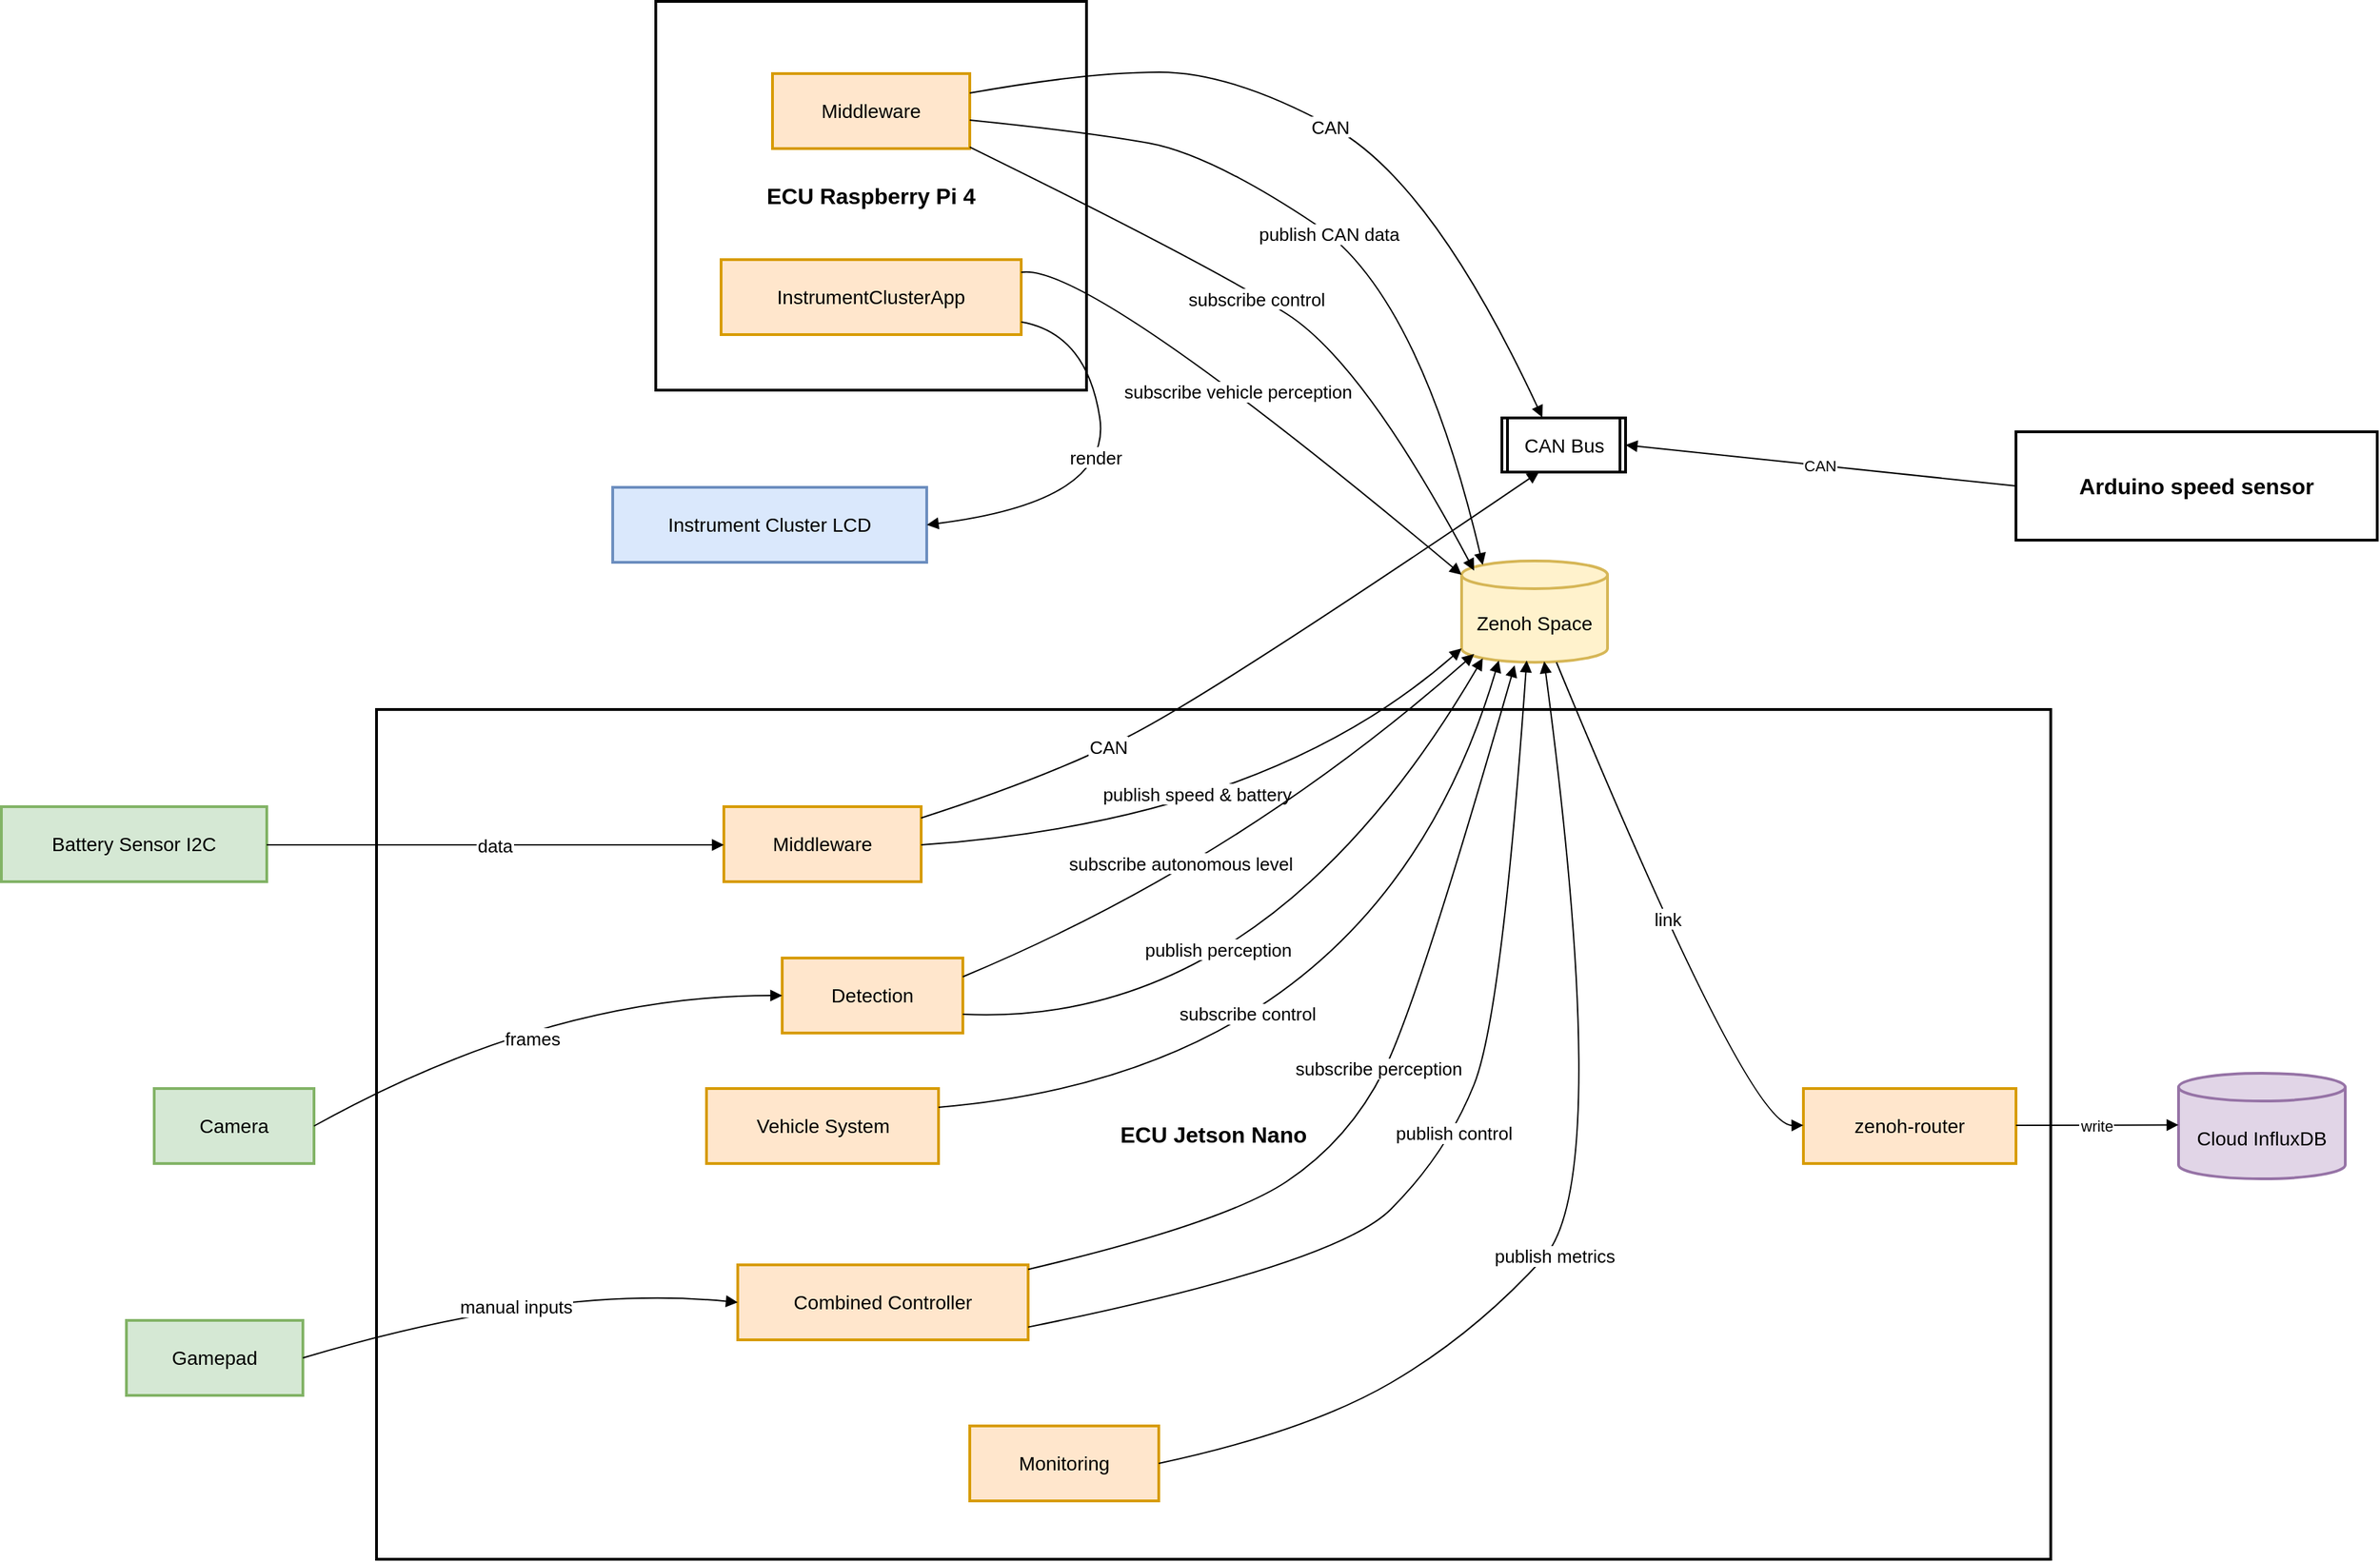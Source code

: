 <mxfile version="28.1.1">
  <diagram name="Page-1" id="OM_sHuSEF1frfqFUFy3i">
    <mxGraphModel dx="2565" dy="1645" grid="1" gridSize="10" guides="1" tooltips="1" connect="1" arrows="1" fold="1" page="1" pageScale="1" pageWidth="850" pageHeight="1100" math="0" shadow="0">
      <root>
        <mxCell id="0" />
        <mxCell id="1" parent="0" />
        <mxCell id="tz2Queb-3kquGu2dCrOk-1" value="ECU Raspberry Pi 4" style="whiteSpace=wrap;strokeWidth=2;fontSize=16;fontStyle=1" vertex="1" parent="1">
          <mxGeometry x="391" y="20" width="310" height="280" as="geometry" />
        </mxCell>
        <mxCell id="tz2Queb-3kquGu2dCrOk-2" value="ECU Jetson Nano" style="whiteSpace=wrap;strokeWidth=2;fontSize=16;fontStyle=1" vertex="1" parent="1">
          <mxGeometry x="190" y="530" width="1205" height="612" as="geometry" />
        </mxCell>
        <mxCell id="tz2Queb-3kquGu2dCrOk-3" value="CAN Bus" style="strokeWidth=2;shape=process;whiteSpace=wrap;size=0.04;fontSize=14;" vertex="1" parent="1">
          <mxGeometry x="1000" y="320" width="89" height="39" as="geometry" />
        </mxCell>
        <mxCell id="tz2Queb-3kquGu2dCrOk-4" value="Zenoh Space" style="shape=cylinder3;boundedLbl=1;backgroundOutline=1;size=10;strokeWidth=2;whiteSpace=wrap;fillColor=#fff2cc;strokeColor=#d6b656;fontSize=14;" vertex="1" parent="1">
          <mxGeometry x="971" y="423" width="105" height="73" as="geometry" />
        </mxCell>
        <mxCell id="tz2Queb-3kquGu2dCrOk-5" value="Cloud InfluxDB" style="shape=cylinder3;boundedLbl=1;backgroundOutline=1;size=10;strokeWidth=2;whiteSpace=wrap;fillColor=#e1d5e7;strokeColor=#9673a6;fontSize=14;" vertex="1" parent="1">
          <mxGeometry x="1487" y="792" width="120" height="76" as="geometry" />
        </mxCell>
        <mxCell id="tz2Queb-3kquGu2dCrOk-6" value="Arduino speed sensor" style="whiteSpace=wrap;strokeWidth=2;fontSize=16;fontStyle=1" vertex="1" parent="1">
          <mxGeometry x="1370" y="330" width="260" height="78" as="geometry" />
        </mxCell>
        <mxCell id="tz2Queb-3kquGu2dCrOk-7" value="Camera" style="whiteSpace=wrap;strokeWidth=2;fillColor=#d5e8d4;strokeColor=#82b366;fontSize=14;" vertex="1" parent="1">
          <mxGeometry x="30" y="803" width="115" height="54" as="geometry" />
        </mxCell>
        <mxCell id="tz2Queb-3kquGu2dCrOk-8" value="Gamepad" style="whiteSpace=wrap;strokeWidth=2;fillColor=#d5e8d4;strokeColor=#82b366;fontSize=14;" vertex="1" parent="1">
          <mxGeometry x="10" y="970" width="127" height="54" as="geometry" />
        </mxCell>
        <mxCell id="tz2Queb-3kquGu2dCrOk-9" value="Instrument Cluster LCD" style="whiteSpace=wrap;strokeWidth=2;fillColor=#dae8fc;strokeColor=#6c8ebf;fontSize=14;" vertex="1" parent="1">
          <mxGeometry x="360" y="370" width="226" height="54" as="geometry" />
        </mxCell>
        <mxCell id="tz2Queb-3kquGu2dCrOk-10" value="Detection" style="whiteSpace=wrap;strokeWidth=2;fillColor=#ffe6cc;strokeColor=#d79b00;fontSize=14;" vertex="1" parent="1">
          <mxGeometry x="482" y="709" width="130" height="54" as="geometry" />
        </mxCell>
        <mxCell id="tz2Queb-3kquGu2dCrOk-11" value="Combined Controller" style="whiteSpace=wrap;strokeWidth=2;fillColor=#ffe6cc;strokeColor=#d79b00;fontSize=14;" vertex="1" parent="1">
          <mxGeometry x="450" y="930" width="209" height="54" as="geometry" />
        </mxCell>
        <mxCell id="tz2Queb-3kquGu2dCrOk-12" value="Vehicle System" style="whiteSpace=wrap;strokeWidth=2;fillColor=#ffe6cc;strokeColor=#d79b00;fontSize=14;" vertex="1" parent="1">
          <mxGeometry x="427.5" y="803" width="167" height="54" as="geometry" />
        </mxCell>
        <mxCell id="tz2Queb-3kquGu2dCrOk-13" value="Middleware" style="whiteSpace=wrap;strokeWidth=2;fillColor=#ffe6cc;strokeColor=#d79b00;fontSize=14;" vertex="1" parent="1">
          <mxGeometry x="440" y="600" width="142" height="54" as="geometry" />
        </mxCell>
        <mxCell id="tz2Queb-3kquGu2dCrOk-14" value="Battery Sensor I2C" style="whiteSpace=wrap;strokeWidth=2;fillColor=#d5e8d4;strokeColor=#82b366;fontSize=14;" vertex="1" parent="1">
          <mxGeometry x="-80" y="600" width="191" height="54" as="geometry" />
        </mxCell>
        <mxCell id="tz2Queb-3kquGu2dCrOk-15" value="Monitoring" style="whiteSpace=wrap;strokeWidth=2;fillColor=#ffe6cc;strokeColor=#d79b00;fontSize=14;" vertex="1" parent="1">
          <mxGeometry x="617" y="1046" width="136" height="54" as="geometry" />
        </mxCell>
        <mxCell id="tz2Queb-3kquGu2dCrOk-16" value="zenoh-router" style="whiteSpace=wrap;strokeWidth=2;fillColor=#ffe6cc;strokeColor=#d79b00;fontSize=14;" vertex="1" parent="1">
          <mxGeometry x="1217" y="803" width="153" height="54" as="geometry" />
        </mxCell>
        <mxCell id="tz2Queb-3kquGu2dCrOk-17" value="Middleware" style="whiteSpace=wrap;strokeWidth=2;fillColor=#ffe6cc;strokeColor=#d79b00;fontSize=14;" vertex="1" parent="1">
          <mxGeometry x="475" y="72" width="142" height="54" as="geometry" />
        </mxCell>
        <mxCell id="tz2Queb-3kquGu2dCrOk-18" value="InstrumentClusterApp" style="whiteSpace=wrap;strokeWidth=2;fillColor=#ffe6cc;strokeColor=#d79b00;fontSize=14;" vertex="1" parent="1">
          <mxGeometry x="438" y="206" width="216" height="54" as="geometry" />
        </mxCell>
        <mxCell id="tz2Queb-3kquGu2dCrOk-19" value="CAN" style="curved=1;startArrow=none;endArrow=block;exitX=0;exitY=0.5;rounded=0;exitDx=0;exitDy=0;entryX=1;entryY=0.5;entryDx=0;entryDy=0;" edge="1" parent="1" source="tz2Queb-3kquGu2dCrOk-6" target="tz2Queb-3kquGu2dCrOk-3">
          <mxGeometry relative="1" as="geometry">
            <Array as="points" />
            <mxPoint x="1070" y="354" as="targetPoint" />
          </mxGeometry>
        </mxCell>
        <mxCell id="tz2Queb-3kquGu2dCrOk-20" value="CAN" style="curved=1;startArrow=none;endArrow=block;exitX=1;exitY=0.15;entryX=0.3;entryY=1;rounded=0;strokeColor=default;align=center;verticalAlign=middle;fontFamily=Helvetica;fontSize=13;fontColor=default;labelBackgroundColor=default;" edge="1" parent="1" source="tz2Queb-3kquGu2dCrOk-13" target="tz2Queb-3kquGu2dCrOk-3">
          <mxGeometry x="-0.435" relative="1" as="geometry">
            <Array as="points">
              <mxPoint x="670" y="580" />
              <mxPoint x="790" y="520" />
            </Array>
            <mxPoint as="offset" />
          </mxGeometry>
        </mxCell>
        <mxCell id="tz2Queb-3kquGu2dCrOk-22" value="CAN" style="curved=1;startArrow=none;endArrow=block;exitX=1;exitY=0.26;entryX=0.327;entryY=-0.009;rounded=0;entryDx=0;entryDy=0;entryPerimeter=0;strokeColor=default;align=center;verticalAlign=middle;fontFamily=Helvetica;fontSize=13;fontColor=default;labelBackgroundColor=default;" edge="1" parent="1" source="tz2Queb-3kquGu2dCrOk-17" target="tz2Queb-3kquGu2dCrOk-3">
          <mxGeometry relative="1" as="geometry">
            <Array as="points">
              <mxPoint x="701" y="71" />
              <mxPoint x="806" y="71" />
              <mxPoint x="950" y="150" />
            </Array>
          </mxGeometry>
        </mxCell>
        <mxCell id="tz2Queb-3kquGu2dCrOk-23" value="frames" style="curved=1;startArrow=none;endArrow=block;exitX=1;exitY=0.5;entryX=0;entryY=0.5;rounded=0;fontSize=13;strokeColor=default;align=center;verticalAlign=middle;fontFamily=Helvetica;fontColor=default;labelBackgroundColor=default;exitDx=0;exitDy=0;" edge="1" parent="1" source="tz2Queb-3kquGu2dCrOk-7" target="tz2Queb-3kquGu2dCrOk-10">
          <mxGeometry x="-0.067" y="-21" relative="1" as="geometry">
            <Array as="points">
              <mxPoint x="314" y="736" />
            </Array>
            <mxPoint as="offset" />
          </mxGeometry>
        </mxCell>
        <mxCell id="tz2Queb-3kquGu2dCrOk-24" value="manual inputs" style="curved=1;startArrow=none;endArrow=block;exitX=1;exitY=0.5;entryX=0;entryY=0.5;rounded=0;strokeColor=default;align=center;verticalAlign=middle;fontFamily=Helvetica;fontSize=13;fontColor=default;labelBackgroundColor=default;exitDx=0;exitDy=0;" edge="1" parent="1" source="tz2Queb-3kquGu2dCrOk-8" target="tz2Queb-3kquGu2dCrOk-11">
          <mxGeometry x="-0.022" y="-8" relative="1" as="geometry">
            <Array as="points">
              <mxPoint x="314" y="944" />
            </Array>
            <mxPoint x="1" as="offset" />
          </mxGeometry>
        </mxCell>
        <mxCell id="tz2Queb-3kquGu2dCrOk-25" value="data" style="curved=1;startArrow=none;endArrow=block;exitX=1;exitY=0.51;entryX=0;entryY=0.51;rounded=0;fontSize=13;strokeColor=default;align=center;verticalAlign=middle;fontFamily=Helvetica;fontColor=default;labelBackgroundColor=default;" edge="1" parent="1" source="tz2Queb-3kquGu2dCrOk-14" target="tz2Queb-3kquGu2dCrOk-13">
          <mxGeometry relative="1" as="geometry">
            <Array as="points" />
          </mxGeometry>
        </mxCell>
        <mxCell id="tz2Queb-3kquGu2dCrOk-26" value="publish perception" style="curved=1;startArrow=none;endArrow=block;exitX=1;exitY=0.75;rounded=0;exitDx=0;exitDy=0;entryX=0.145;entryY=1;entryDx=0;entryDy=-2.9;entryPerimeter=0;strokeColor=default;align=center;verticalAlign=middle;fontFamily=Helvetica;fontSize=13;fontColor=default;labelBackgroundColor=default;" edge="1" parent="1" source="tz2Queb-3kquGu2dCrOk-10" target="tz2Queb-3kquGu2dCrOk-4">
          <mxGeometry x="-0.311" y="56" relative="1" as="geometry">
            <Array as="points">
              <mxPoint x="830" y="760" />
            </Array>
            <mxPoint x="990" y="495" as="targetPoint" />
            <mxPoint as="offset" />
          </mxGeometry>
        </mxCell>
        <mxCell id="tz2Queb-3kquGu2dCrOk-27" value="publish metrics" style="curved=1;startArrow=none;endArrow=block;exitX=0.99;exitY=0.5;entryX=0.566;entryY=0.991;rounded=0;entryDx=0;entryDy=0;entryPerimeter=0;strokeColor=default;align=center;verticalAlign=middle;fontFamily=Helvetica;fontSize=13;fontColor=default;labelBackgroundColor=default;" edge="1" parent="1" source="tz2Queb-3kquGu2dCrOk-15" target="tz2Queb-3kquGu2dCrOk-4">
          <mxGeometry x="-0.151" y="-4" relative="1" as="geometry">
            <Array as="points">
              <mxPoint x="860" y="1050" />
              <mxPoint x="980" y="980" />
              <mxPoint x="1080" y="870" />
            </Array>
            <mxPoint x="1" as="offset" />
          </mxGeometry>
        </mxCell>
        <mxCell id="tz2Queb-3kquGu2dCrOk-28" value="publish speed &amp; battery" style="curved=1;startArrow=none;endArrow=block;exitX=1;exitY=0.51;rounded=0;entryX=0;entryY=1;entryDx=0;entryDy=-10;entryPerimeter=0;strokeColor=default;align=center;verticalAlign=middle;fontFamily=Helvetica;fontSize=13;fontColor=default;labelBackgroundColor=default;" edge="1" parent="1" source="tz2Queb-3kquGu2dCrOk-13" target="tz2Queb-3kquGu2dCrOk-4">
          <mxGeometry x="-0.078" y="23" relative="1" as="geometry">
            <Array as="points">
              <mxPoint x="830" y="610" />
            </Array>
            <mxPoint x="970" y="490" as="targetPoint" />
            <mxPoint as="offset" />
          </mxGeometry>
        </mxCell>
        <mxCell id="tz2Queb-3kquGu2dCrOk-29" value="subscribe autonomous level" style="curved=1;startArrow=none;endArrow=block;exitX=1;exitY=0.25;rounded=0;exitDx=0;exitDy=0;strokeColor=default;align=center;verticalAlign=middle;fontFamily=Helvetica;fontSize=13;fontColor=default;labelBackgroundColor=default;" edge="1" parent="1" source="tz2Queb-3kquGu2dCrOk-10">
          <mxGeometry x="-0.195" y="15" relative="1" as="geometry">
            <Array as="points">
              <mxPoint x="810" y="640" />
            </Array>
            <mxPoint x="980" y="490" as="targetPoint" />
            <mxPoint x="-1" as="offset" />
          </mxGeometry>
        </mxCell>
        <mxCell id="tz2Queb-3kquGu2dCrOk-30" value="subscribe perception" style="curved=1;startArrow=none;endArrow=block;exitX=1;exitY=0.06;rounded=0;entryX=0.363;entryY=1.03;entryDx=0;entryDy=0;entryPerimeter=0;strokeColor=default;align=center;verticalAlign=middle;fontFamily=Helvetica;fontSize=13;fontColor=default;labelBackgroundColor=default;" edge="1" parent="1" source="tz2Queb-3kquGu2dCrOk-11" target="tz2Queb-3kquGu2dCrOk-4">
          <mxGeometry x="0.003" y="4" relative="1" as="geometry">
            <Array as="points">
              <mxPoint x="800" y="900" />
              <mxPoint x="890" y="840" />
              <mxPoint x="940" y="740" />
            </Array>
            <mxPoint x="1010" y="500" as="targetPoint" />
            <mxPoint as="offset" />
          </mxGeometry>
        </mxCell>
        <mxCell id="tz2Queb-3kquGu2dCrOk-31" value="publish control" style="curved=1;startArrow=none;endArrow=block;exitX=1;exitY=0.83;rounded=0;entryX=0.446;entryY=0.983;entryDx=0;entryDy=0;entryPerimeter=0;strokeColor=default;align=center;verticalAlign=middle;fontFamily=Helvetica;fontSize=13;fontColor=default;labelBackgroundColor=default;" edge="1" parent="1" source="tz2Queb-3kquGu2dCrOk-11" target="tz2Queb-3kquGu2dCrOk-4">
          <mxGeometry x="0.008" relative="1" as="geometry">
            <Array as="points">
              <mxPoint x="880" y="930" />
              <mxPoint x="960" y="850" />
              <mxPoint x="1000" y="750" />
            </Array>
            <mxPoint x="1020" y="500" as="targetPoint" />
            <mxPoint y="-1" as="offset" />
          </mxGeometry>
        </mxCell>
        <mxCell id="tz2Queb-3kquGu2dCrOk-32" value="subscribe control" style="curved=1;startArrow=none;endArrow=block;exitX=1;exitY=0.25;rounded=0;exitDx=0;exitDy=0;entryX=0.255;entryY=0.983;entryDx=0;entryDy=0;entryPerimeter=0;strokeColor=default;align=center;verticalAlign=middle;fontFamily=Helvetica;fontSize=13;fontColor=default;labelBackgroundColor=default;" edge="1" parent="1" source="tz2Queb-3kquGu2dCrOk-12" target="tz2Queb-3kquGu2dCrOk-4">
          <mxGeometry x="-0.272" y="49" relative="1" as="geometry">
            <Array as="points">
              <mxPoint x="910" y="790" />
            </Array>
            <mxPoint x="1000" y="500" as="targetPoint" />
            <mxPoint as="offset" />
          </mxGeometry>
        </mxCell>
        <mxCell id="tz2Queb-3kquGu2dCrOk-33" value="publish CAN data" style="curved=1;startArrow=none;endArrow=block;exitX=1;exitY=0.62;entryX=0.145;entryY=0;rounded=0;entryDx=0;entryDy=2.9;entryPerimeter=0;strokeColor=default;align=center;verticalAlign=middle;fontFamily=Helvetica;fontSize=13;fontColor=default;labelBackgroundColor=default;" edge="1" parent="1" source="tz2Queb-3kquGu2dCrOk-17" target="tz2Queb-3kquGu2dCrOk-4">
          <mxGeometry relative="1" as="geometry">
            <Array as="points">
              <mxPoint x="701" y="114" />
              <mxPoint x="790" y="130" />
              <mxPoint x="940" y="230" />
            </Array>
          </mxGeometry>
        </mxCell>
        <mxCell id="tz2Queb-3kquGu2dCrOk-34" value="subscribe control" style="curved=1;startArrow=none;endArrow=block;exitX=1;exitY=0.98;rounded=0;strokeColor=default;align=center;verticalAlign=middle;fontFamily=Helvetica;fontSize=13;fontColor=default;labelBackgroundColor=default;" edge="1" parent="1" source="tz2Queb-3kquGu2dCrOk-17">
          <mxGeometry x="-0.051" y="-2" relative="1" as="geometry">
            <Array as="points">
              <mxPoint x="790" y="210" />
              <mxPoint x="900" y="280" />
            </Array>
            <mxPoint x="980" y="430" as="targetPoint" />
            <mxPoint as="offset" />
          </mxGeometry>
        </mxCell>
        <mxCell id="tz2Queb-3kquGu2dCrOk-35" value="subscribe vehicle perception" style="curved=1;startArrow=none;endArrow=block;exitX=1;exitY=0.17;entryX=0;entryY=0;rounded=0;entryDx=0;entryDy=10;entryPerimeter=0;strokeColor=default;align=center;verticalAlign=middle;fontFamily=Helvetica;fontSize=13;fontColor=default;labelBackgroundColor=default;" edge="1" parent="1" source="tz2Queb-3kquGu2dCrOk-18" target="tz2Queb-3kquGu2dCrOk-4">
          <mxGeometry x="-0.045" y="-1" relative="1" as="geometry">
            <Array as="points">
              <mxPoint x="701" y="207" />
            </Array>
            <mxPoint y="1" as="offset" />
          </mxGeometry>
        </mxCell>
        <mxCell id="tz2Queb-3kquGu2dCrOk-36" value="link" style="curved=1;startArrow=none;endArrow=block;exitX=0.65;exitY=1;entryX=0;entryY=0.49;rounded=0;strokeColor=default;align=center;verticalAlign=middle;fontFamily=Helvetica;fontSize=13;fontColor=default;labelBackgroundColor=default;" edge="1" parent="1" source="tz2Queb-3kquGu2dCrOk-4" target="tz2Queb-3kquGu2dCrOk-16">
          <mxGeometry x="0.001" y="4" relative="1" as="geometry">
            <Array as="points">
              <mxPoint x="1177" y="830" />
            </Array>
            <mxPoint as="offset" />
          </mxGeometry>
        </mxCell>
        <mxCell id="tz2Queb-3kquGu2dCrOk-37" value="write" style="curved=1;startArrow=none;endArrow=block;exitX=1;exitY=0.49;entryX=0;entryY=0.49;rounded=0;" edge="1" parent="1" source="tz2Queb-3kquGu2dCrOk-16" target="tz2Queb-3kquGu2dCrOk-5">
          <mxGeometry relative="1" as="geometry">
            <Array as="points" />
          </mxGeometry>
        </mxCell>
        <mxCell id="tz2Queb-3kquGu2dCrOk-38" value="render" style="curved=1;startArrow=none;endArrow=block;exitX=1;exitY=0.83;entryX=1;entryY=0.5;rounded=0;entryDx=0;entryDy=0;strokeColor=default;align=center;verticalAlign=middle;fontFamily=Helvetica;fontSize=13;fontColor=default;labelBackgroundColor=default;" edge="1" parent="1" source="tz2Queb-3kquGu2dCrOk-18" target="tz2Queb-3kquGu2dCrOk-9">
          <mxGeometry x="-0.107" y="-7" relative="1" as="geometry">
            <Array as="points">
              <mxPoint x="701" y="259" />
              <mxPoint x="720" y="380" />
            </Array>
            <mxPoint as="offset" />
          </mxGeometry>
        </mxCell>
      </root>
    </mxGraphModel>
  </diagram>
</mxfile>
